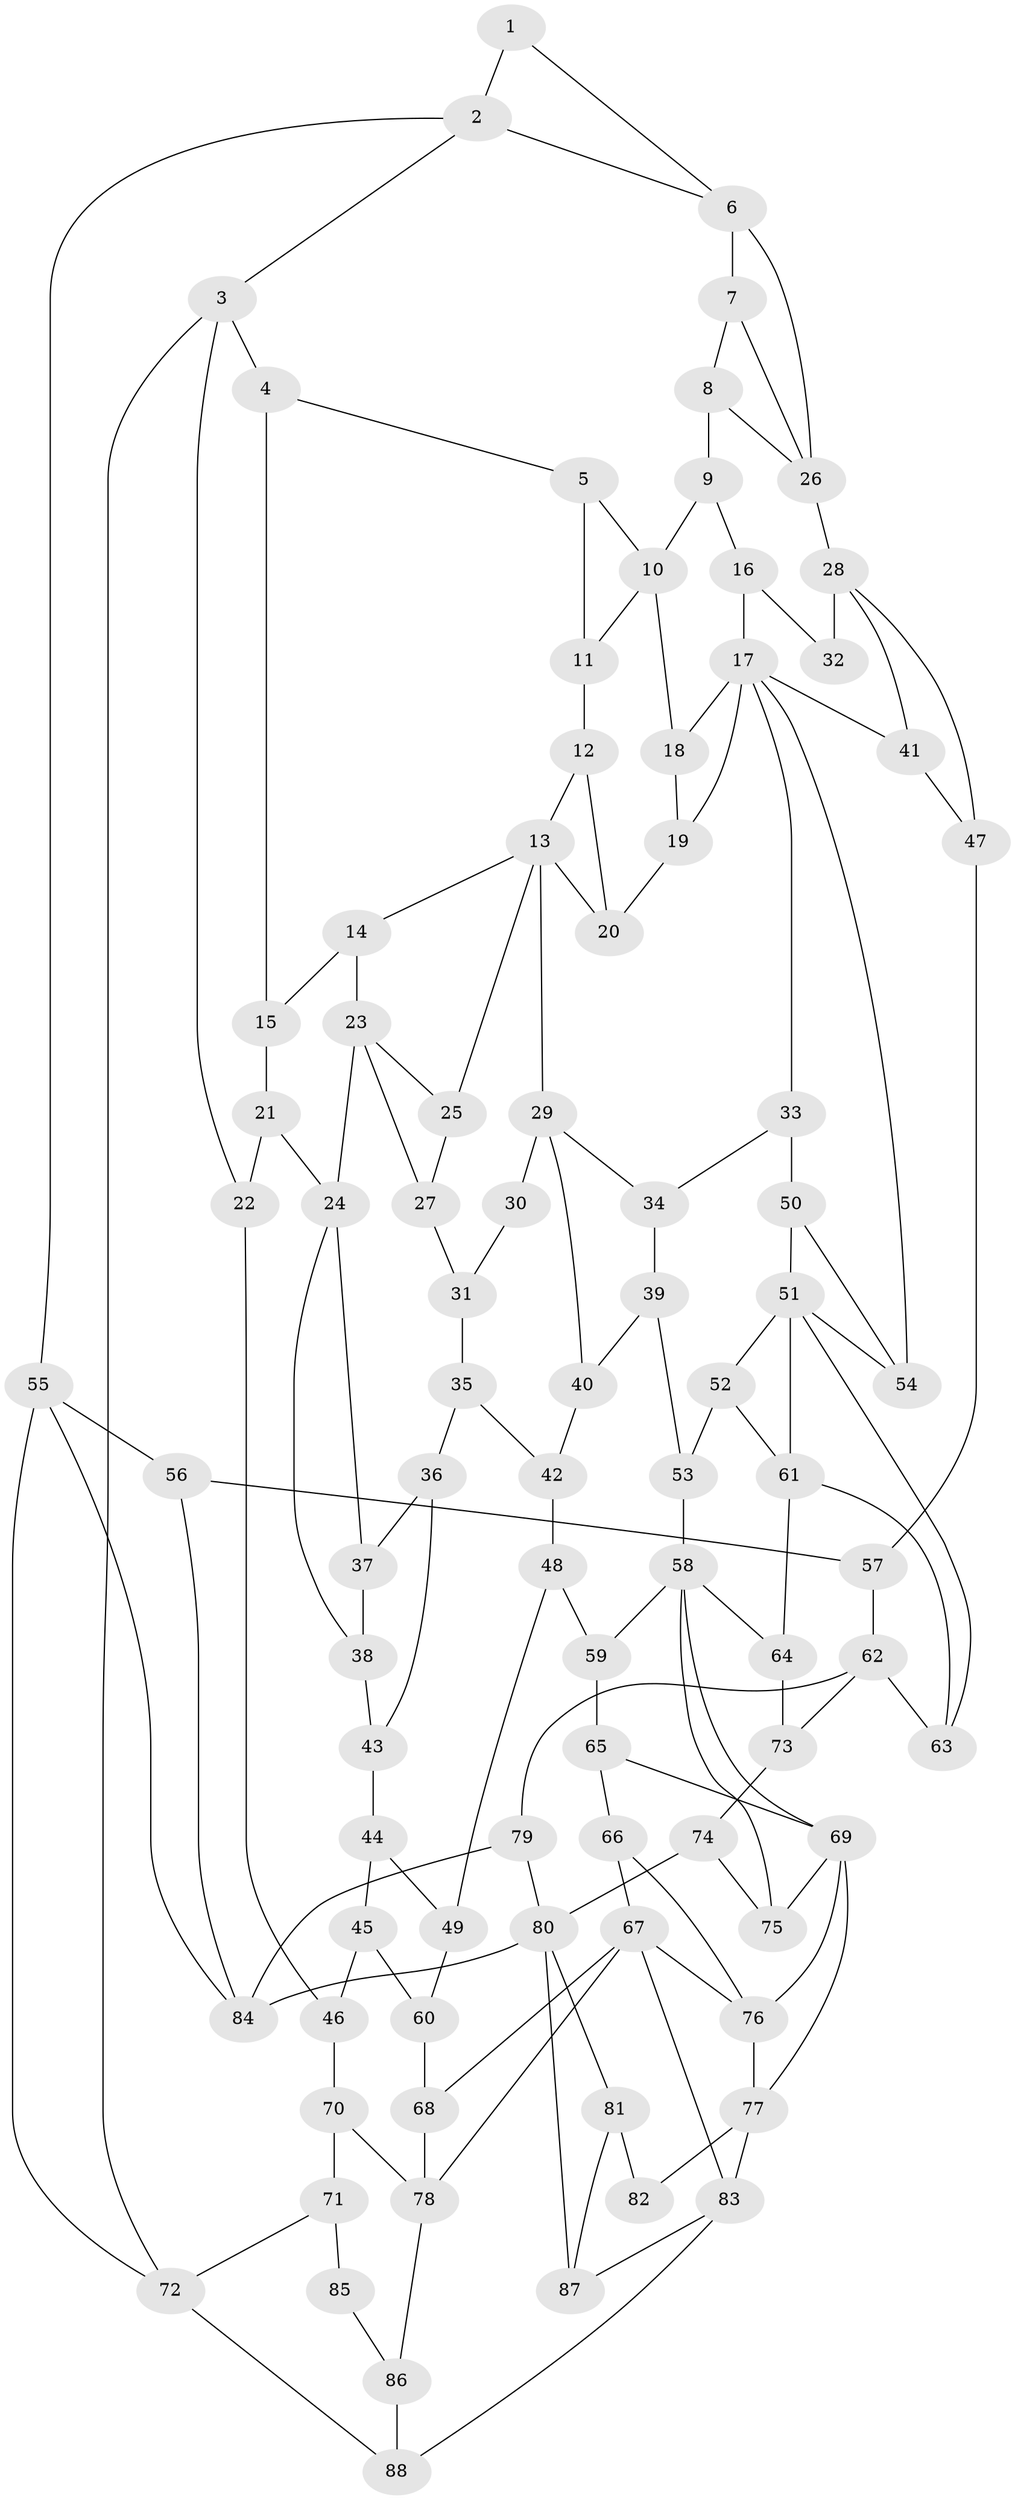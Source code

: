 // original degree distribution, {3: 0.02054794520547945, 6: 0.2191780821917808, 5: 0.541095890410959, 4: 0.2191780821917808}
// Generated by graph-tools (version 1.1) at 2025/54/03/04/25 22:54:47]
// undirected, 88 vertices, 146 edges
graph export_dot {
  node [color=gray90,style=filled];
  1;
  2;
  3;
  4;
  5;
  6;
  7;
  8;
  9;
  10;
  11;
  12;
  13;
  14;
  15;
  16;
  17;
  18;
  19;
  20;
  21;
  22;
  23;
  24;
  25;
  26;
  27;
  28;
  29;
  30;
  31;
  32;
  33;
  34;
  35;
  36;
  37;
  38;
  39;
  40;
  41;
  42;
  43;
  44;
  45;
  46;
  47;
  48;
  49;
  50;
  51;
  52;
  53;
  54;
  55;
  56;
  57;
  58;
  59;
  60;
  61;
  62;
  63;
  64;
  65;
  66;
  67;
  68;
  69;
  70;
  71;
  72;
  73;
  74;
  75;
  76;
  77;
  78;
  79;
  80;
  81;
  82;
  83;
  84;
  85;
  86;
  87;
  88;
  1 -- 2 [weight=1.0];
  1 -- 6 [weight=1.0];
  2 -- 3 [weight=1.0];
  2 -- 6 [weight=1.0];
  2 -- 55 [weight=1.0];
  3 -- 4 [weight=1.0];
  3 -- 22 [weight=1.0];
  3 -- 72 [weight=1.0];
  4 -- 5 [weight=1.0];
  4 -- 15 [weight=1.0];
  5 -- 10 [weight=1.0];
  5 -- 11 [weight=1.0];
  6 -- 7 [weight=3.0];
  6 -- 26 [weight=1.0];
  7 -- 8 [weight=1.0];
  7 -- 26 [weight=2.0];
  8 -- 9 [weight=1.0];
  8 -- 26 [weight=1.0];
  9 -- 10 [weight=1.0];
  9 -- 16 [weight=1.0];
  10 -- 11 [weight=1.0];
  10 -- 18 [weight=1.0];
  11 -- 12 [weight=1.0];
  12 -- 13 [weight=1.0];
  12 -- 20 [weight=1.0];
  13 -- 14 [weight=1.0];
  13 -- 20 [weight=1.0];
  13 -- 25 [weight=1.0];
  13 -- 29 [weight=2.0];
  14 -- 15 [weight=1.0];
  14 -- 23 [weight=1.0];
  15 -- 21 [weight=1.0];
  16 -- 17 [weight=1.0];
  16 -- 32 [weight=1.0];
  17 -- 18 [weight=1.0];
  17 -- 19 [weight=1.0];
  17 -- 33 [weight=1.0];
  17 -- 41 [weight=1.0];
  17 -- 54 [weight=1.0];
  18 -- 19 [weight=1.0];
  19 -- 20 [weight=1.0];
  21 -- 22 [weight=1.0];
  21 -- 24 [weight=1.0];
  22 -- 46 [weight=1.0];
  23 -- 24 [weight=3.0];
  23 -- 25 [weight=1.0];
  23 -- 27 [weight=1.0];
  24 -- 37 [weight=1.0];
  24 -- 38 [weight=1.0];
  25 -- 27 [weight=1.0];
  26 -- 28 [weight=2.0];
  27 -- 31 [weight=1.0];
  28 -- 32 [weight=2.0];
  28 -- 41 [weight=1.0];
  28 -- 47 [weight=1.0];
  29 -- 30 [weight=2.0];
  29 -- 34 [weight=1.0];
  29 -- 40 [weight=1.0];
  30 -- 31 [weight=1.0];
  31 -- 35 [weight=1.0];
  33 -- 34 [weight=1.0];
  33 -- 50 [weight=1.0];
  34 -- 39 [weight=1.0];
  35 -- 36 [weight=1.0];
  35 -- 42 [weight=1.0];
  36 -- 37 [weight=1.0];
  36 -- 43 [weight=1.0];
  37 -- 38 [weight=1.0];
  38 -- 43 [weight=1.0];
  39 -- 40 [weight=1.0];
  39 -- 53 [weight=1.0];
  40 -- 42 [weight=1.0];
  41 -- 47 [weight=1.0];
  42 -- 48 [weight=1.0];
  43 -- 44 [weight=4.0];
  44 -- 45 [weight=1.0];
  44 -- 49 [weight=1.0];
  45 -- 46 [weight=1.0];
  45 -- 60 [weight=1.0];
  46 -- 70 [weight=1.0];
  47 -- 57 [weight=1.0];
  48 -- 49 [weight=1.0];
  48 -- 59 [weight=1.0];
  49 -- 60 [weight=1.0];
  50 -- 51 [weight=1.0];
  50 -- 54 [weight=1.0];
  51 -- 52 [weight=1.0];
  51 -- 54 [weight=1.0];
  51 -- 61 [weight=2.0];
  51 -- 63 [weight=1.0];
  52 -- 53 [weight=1.0];
  52 -- 61 [weight=1.0];
  53 -- 58 [weight=1.0];
  55 -- 56 [weight=1.0];
  55 -- 72 [weight=1.0];
  55 -- 84 [weight=1.0];
  56 -- 57 [weight=1.0];
  56 -- 84 [weight=1.0];
  57 -- 62 [weight=1.0];
  58 -- 59 [weight=1.0];
  58 -- 64 [weight=1.0];
  58 -- 69 [weight=1.0];
  58 -- 75 [weight=1.0];
  59 -- 65 [weight=1.0];
  60 -- 68 [weight=1.0];
  61 -- 63 [weight=1.0];
  61 -- 64 [weight=2.0];
  62 -- 63 [weight=1.0];
  62 -- 73 [weight=1.0];
  62 -- 79 [weight=2.0];
  64 -- 73 [weight=1.0];
  65 -- 66 [weight=1.0];
  65 -- 69 [weight=1.0];
  66 -- 67 [weight=1.0];
  66 -- 76 [weight=2.0];
  67 -- 68 [weight=1.0];
  67 -- 76 [weight=1.0];
  67 -- 78 [weight=1.0];
  67 -- 83 [weight=1.0];
  68 -- 78 [weight=1.0];
  69 -- 75 [weight=1.0];
  69 -- 76 [weight=1.0];
  69 -- 77 [weight=1.0];
  70 -- 71 [weight=1.0];
  70 -- 78 [weight=1.0];
  71 -- 72 [weight=1.0];
  71 -- 85 [weight=1.0];
  72 -- 88 [weight=1.0];
  73 -- 74 [weight=1.0];
  74 -- 75 [weight=1.0];
  74 -- 80 [weight=1.0];
  76 -- 77 [weight=2.0];
  77 -- 82 [weight=2.0];
  77 -- 83 [weight=1.0];
  78 -- 86 [weight=1.0];
  79 -- 80 [weight=1.0];
  79 -- 84 [weight=3.0];
  80 -- 81 [weight=1.0];
  80 -- 84 [weight=1.0];
  80 -- 87 [weight=1.0];
  81 -- 82 [weight=1.0];
  81 -- 87 [weight=1.0];
  83 -- 87 [weight=1.0];
  83 -- 88 [weight=1.0];
  85 -- 86 [weight=1.0];
  86 -- 88 [weight=1.0];
}
